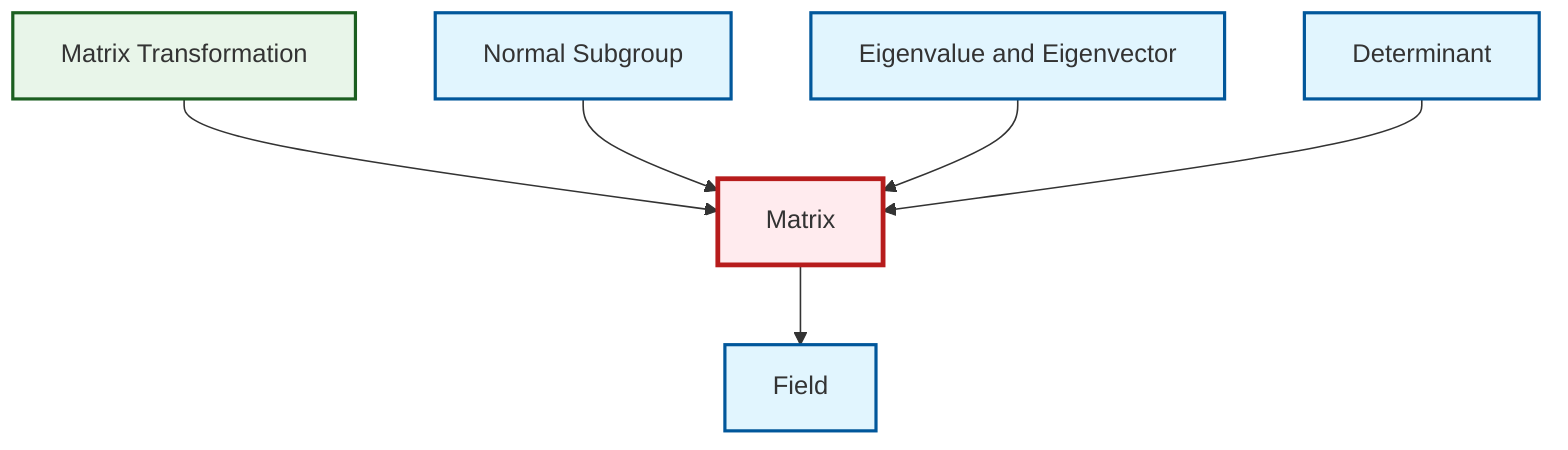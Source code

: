 graph TD
    classDef definition fill:#e1f5fe,stroke:#01579b,stroke-width:2px
    classDef theorem fill:#f3e5f5,stroke:#4a148c,stroke-width:2px
    classDef axiom fill:#fff3e0,stroke:#e65100,stroke-width:2px
    classDef example fill:#e8f5e9,stroke:#1b5e20,stroke-width:2px
    classDef current fill:#ffebee,stroke:#b71c1c,stroke-width:3px
    def-field["Field"]:::definition
    def-eigenvalue-eigenvector["Eigenvalue and Eigenvector"]:::definition
    def-normal-subgroup["Normal Subgroup"]:::definition
    def-determinant["Determinant"]:::definition
    ex-matrix-transformation["Matrix Transformation"]:::example
    def-matrix["Matrix"]:::definition
    ex-matrix-transformation --> def-matrix
    def-normal-subgroup --> def-matrix
    def-eigenvalue-eigenvector --> def-matrix
    def-matrix --> def-field
    def-determinant --> def-matrix
    class def-matrix current